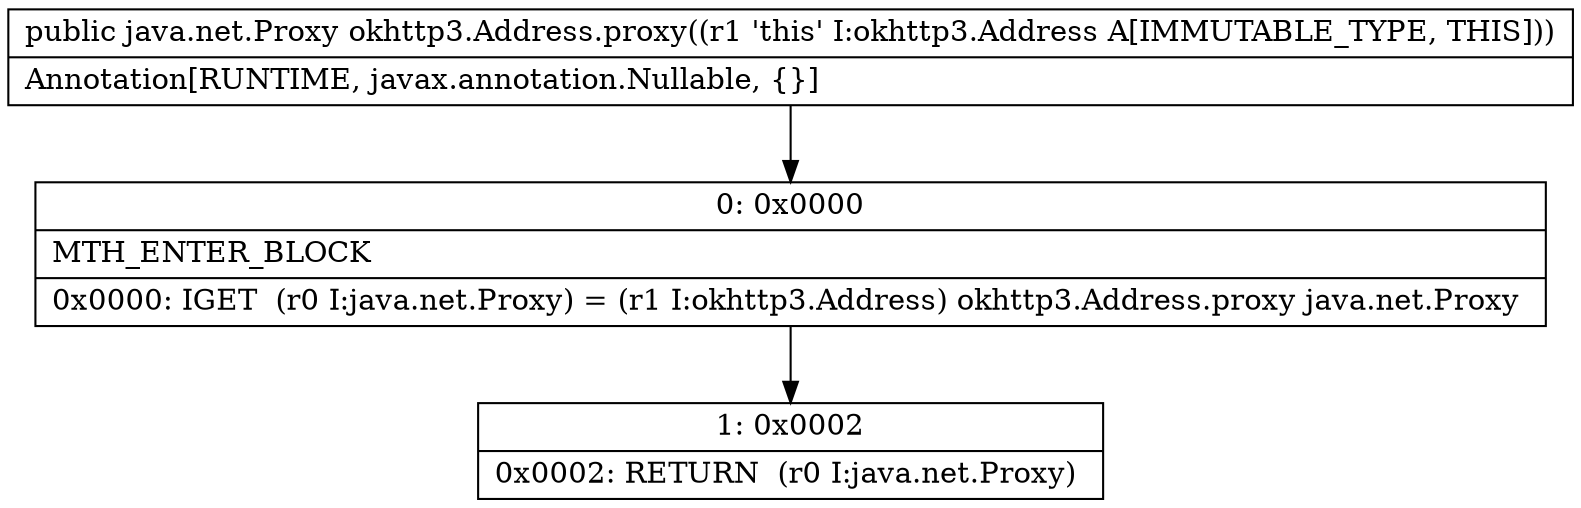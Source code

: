 digraph "CFG forokhttp3.Address.proxy()Ljava\/net\/Proxy;" {
Node_0 [shape=record,label="{0\:\ 0x0000|MTH_ENTER_BLOCK\l|0x0000: IGET  (r0 I:java.net.Proxy) = (r1 I:okhttp3.Address) okhttp3.Address.proxy java.net.Proxy \l}"];
Node_1 [shape=record,label="{1\:\ 0x0002|0x0002: RETURN  (r0 I:java.net.Proxy) \l}"];
MethodNode[shape=record,label="{public java.net.Proxy okhttp3.Address.proxy((r1 'this' I:okhttp3.Address A[IMMUTABLE_TYPE, THIS]))  | Annotation[RUNTIME, javax.annotation.Nullable, \{\}]\l}"];
MethodNode -> Node_0;
Node_0 -> Node_1;
}

